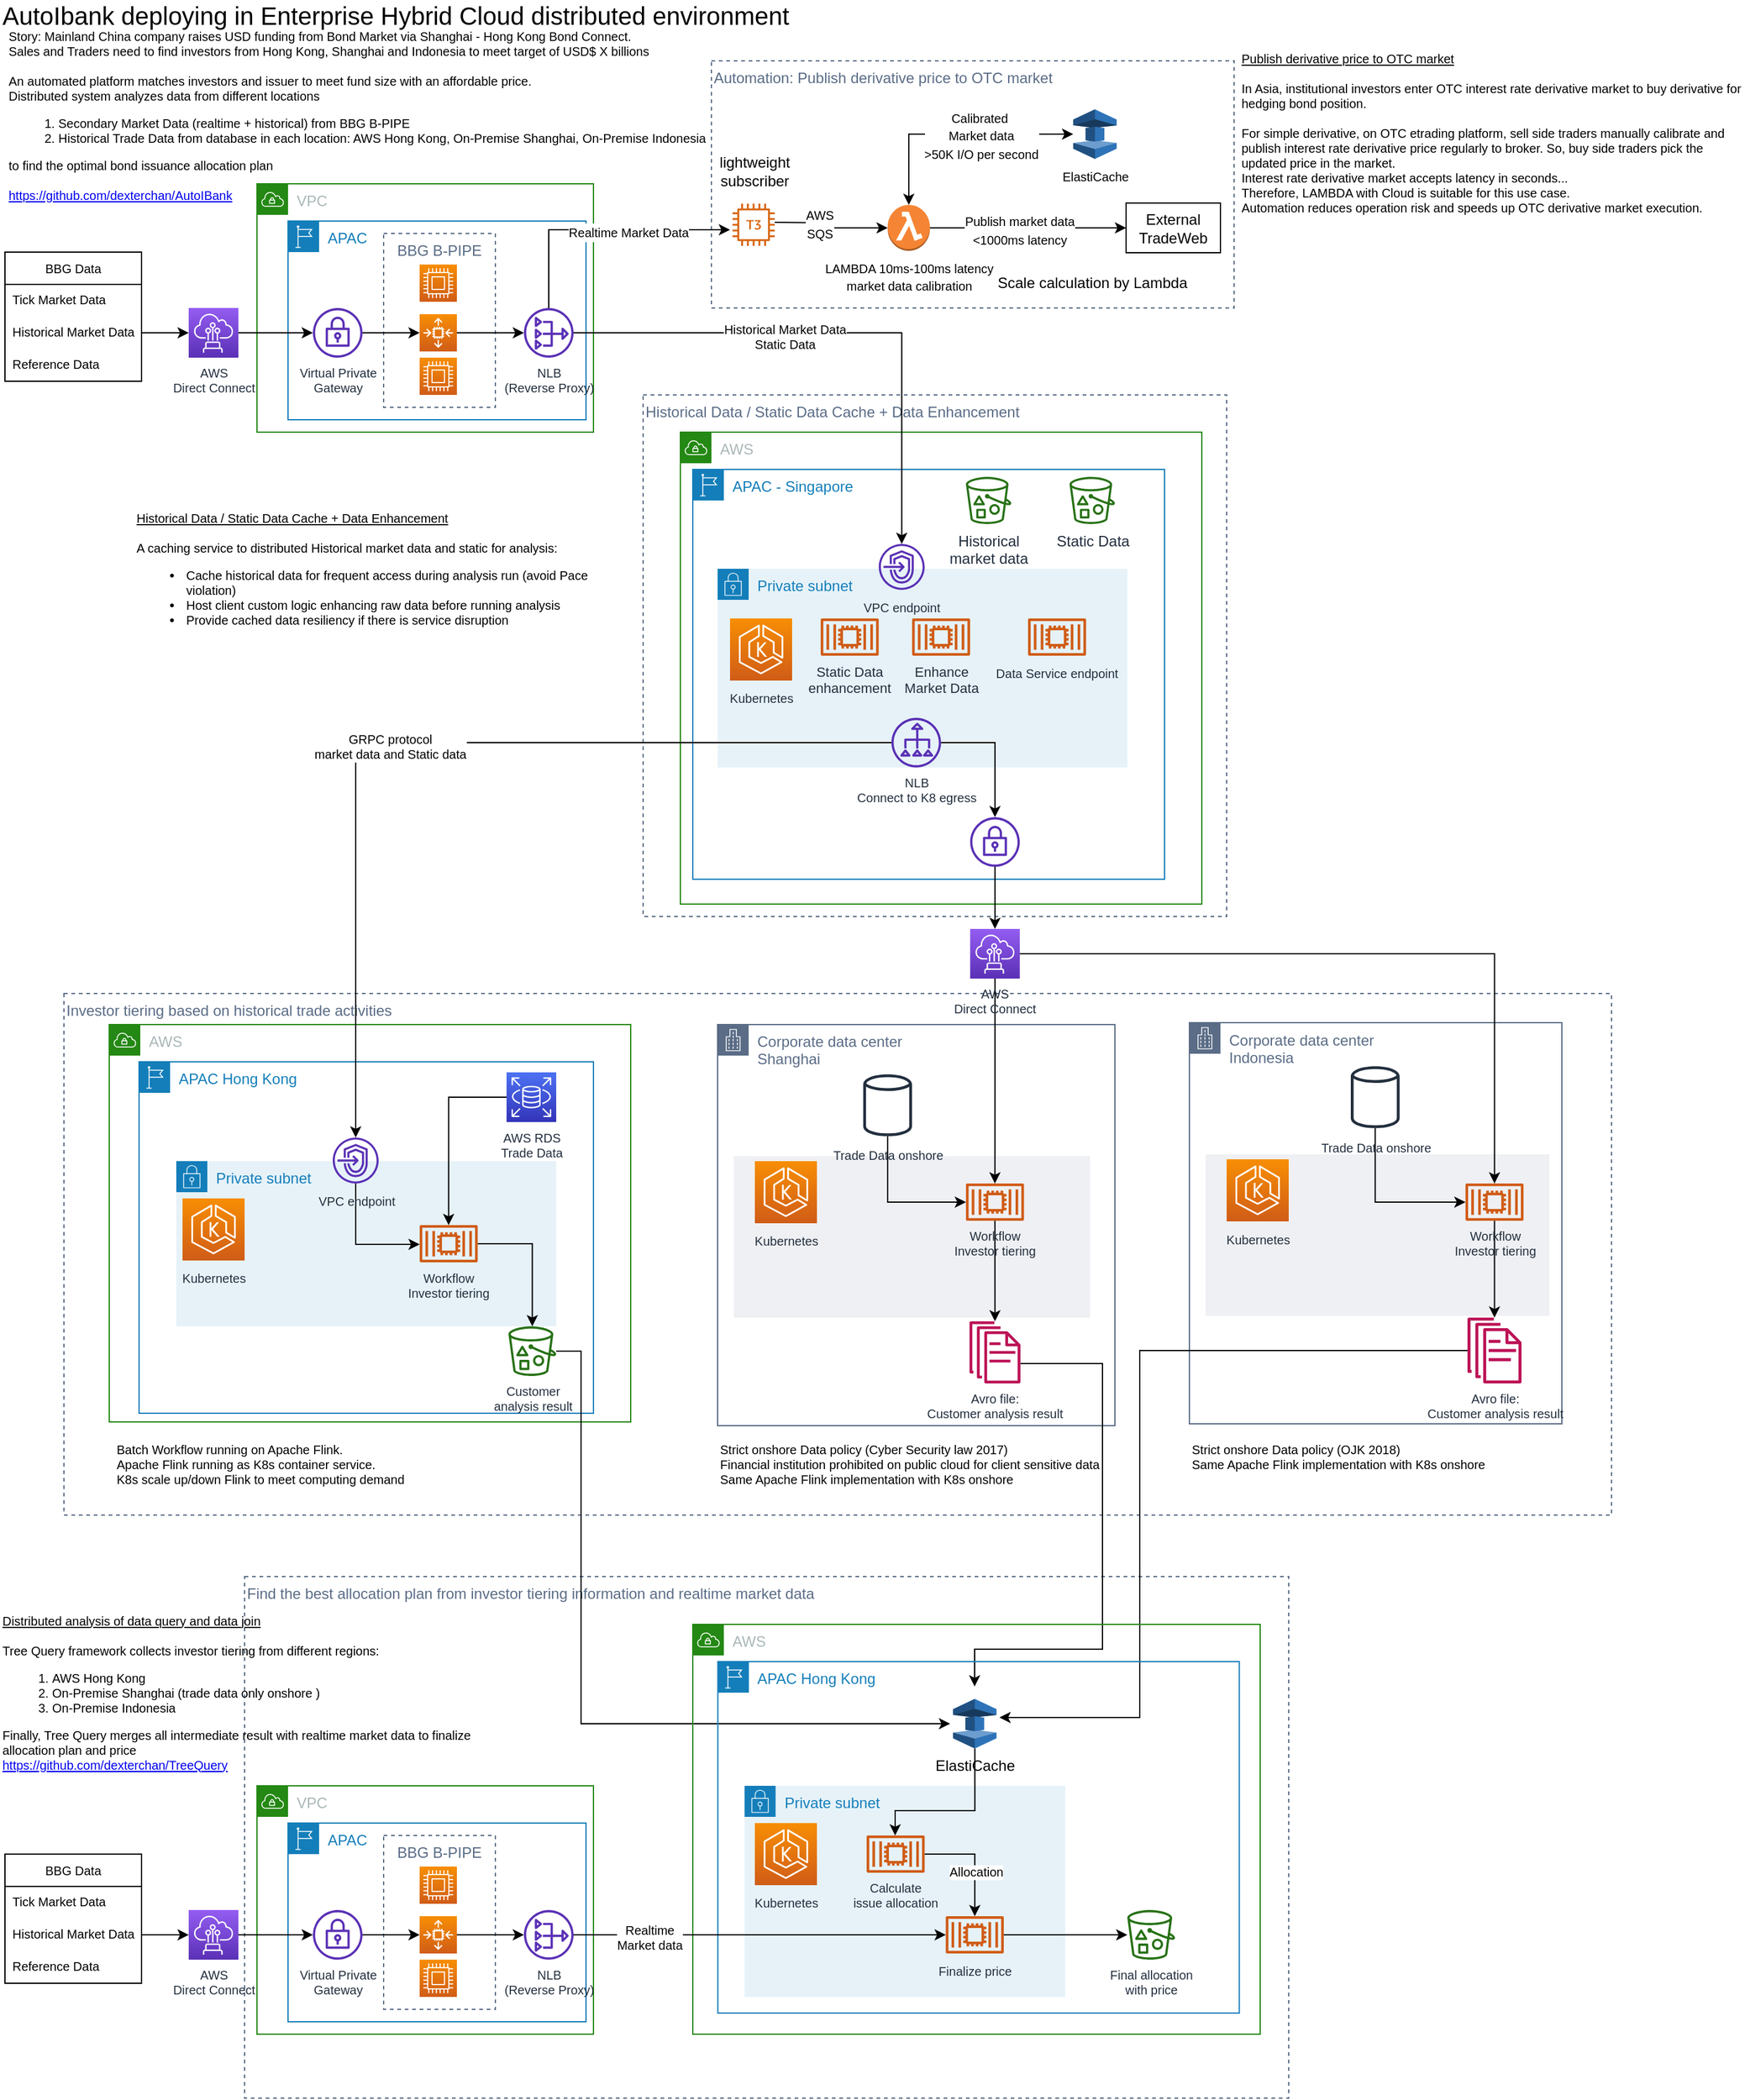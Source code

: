 <mxfile version="12.8.8" type="device"><diagram id="aOPVj5zpC2muIau44BB_" name="Page-1"><mxGraphModel dx="775" dy="456" grid="1" gridSize="10" guides="1" tooltips="1" connect="1" arrows="1" fold="1" page="1" pageScale="1" pageWidth="850" pageHeight="1100" math="0" shadow="0"><root><mxCell id="0"/><mxCell id="1" parent="0"/><mxCell id="6a5jFla-m6nbdzHxtwKC-19" value="Automation: Publish derivative price to OTC market&#10;" style="fillColor=none;strokeColor=#5A6C86;dashed=1;verticalAlign=top;fontStyle=0;fontColor=#5A6C86;align=left;" parent="1" vertex="1"><mxGeometry x="599" y="81" width="421" height="199" as="geometry"/></mxCell><mxCell id="RfVsqe0ibCzdvbUxRUO3-26" value="VPC" style="points=[[0,0],[0.25,0],[0.5,0],[0.75,0],[1,0],[1,0.25],[1,0.5],[1,0.75],[1,1],[0.75,1],[0.5,1],[0.25,1],[0,1],[0,0.75],[0,0.5],[0,0.25]];outlineConnect=0;gradientColor=none;html=1;whiteSpace=wrap;fontSize=12;fontStyle=0;shape=mxgraph.aws4.group;grIcon=mxgraph.aws4.group_vpc;strokeColor=#248814;fillColor=none;verticalAlign=top;align=left;spacingLeft=30;fontColor=#AAB7B8;dashed=0;" parent="1" vertex="1"><mxGeometry x="233" y="180" width="271" height="200" as="geometry"/></mxCell><mxCell id="RfVsqe0ibCzdvbUxRUO3-131" value="Find the best allocation plan from investor tiering information and realtime market data" style="fillColor=none;strokeColor=#5A6C86;dashed=1;verticalAlign=top;fontStyle=0;fontColor=#5A6C86;align=left;" parent="1" vertex="1"><mxGeometry x="223" y="1301.5" width="841" height="420" as="geometry"/></mxCell><mxCell id="RfVsqe0ibCzdvbUxRUO3-94" value="Private subnet" style="points=[[0,0],[0.25,0],[0.5,0],[0.75,0],[1,0],[1,0.25],[1,0.5],[1,0.75],[1,1],[0.75,1],[0.5,1],[0.25,1],[0,1],[0,0.75],[0,0.5],[0,0.25]];outlineConnect=0;gradientColor=none;html=1;whiteSpace=wrap;fontSize=12;fontStyle=0;shape=mxgraph.aws4.group;grIcon=mxgraph.aws4.group_security_group;grStroke=0;strokeColor=#147EBA;fillColor=#E6F2F8;verticalAlign=top;align=left;spacingLeft=30;fontColor=#147EBA;dashed=0;" parent="1" vertex="1"><mxGeometry x="625.7" y="1470" width="258.3" height="170" as="geometry"/></mxCell><mxCell id="RfVsqe0ibCzdvbUxRUO3-86" value="Investor tiering based on historical trade activities" style="fillColor=none;strokeColor=#5A6C86;dashed=1;verticalAlign=top;fontStyle=0;fontColor=#5A6C86;align=left;" parent="1" vertex="1"><mxGeometry x="77.5" y="832" width="1246.5" height="420" as="geometry"/></mxCell><mxCell id="RfVsqe0ibCzdvbUxRUO3-118" value="VPC" style="points=[[0,0],[0.25,0],[0.5,0],[0.75,0],[1,0],[1,0.25],[1,0.5],[1,0.75],[1,1],[0.75,1],[0.5,1],[0.25,1],[0,1],[0,0.75],[0,0.5],[0,0.25]];outlineConnect=0;gradientColor=none;html=1;whiteSpace=wrap;fontSize=12;fontStyle=0;shape=mxgraph.aws4.group;grIcon=mxgraph.aws4.group_vpc;strokeColor=#248814;fillColor=none;verticalAlign=top;align=left;spacingLeft=30;fontColor=#AAB7B8;dashed=0;" parent="1" vertex="1"><mxGeometry x="233" y="1470" width="271" height="200" as="geometry"/></mxCell><mxCell id="RfVsqe0ibCzdvbUxRUO3-78" value="&lt;div&gt;Corporate data center&lt;/div&gt;&lt;div&gt;Indonesia&lt;br&gt;&lt;/div&gt;" style="points=[[0,0],[0.25,0],[0.5,0],[0.75,0],[1,0],[1,0.25],[1,0.5],[1,0.75],[1,1],[0.75,1],[0.5,1],[0.25,1],[0,1],[0,0.75],[0,0.5],[0,0.25]];outlineConnect=0;gradientColor=none;html=1;whiteSpace=wrap;fontSize=12;fontStyle=0;shape=mxgraph.aws4.group;grIcon=mxgraph.aws4.group_corporate_data_center;strokeColor=#5A6C86;fillColor=none;verticalAlign=top;align=left;spacingLeft=30;fontColor=#5A6C86;dashed=0;" parent="1" vertex="1"><mxGeometry x="984" y="855.5" width="300" height="323" as="geometry"/></mxCell><mxCell id="RfVsqe0ibCzdvbUxRUO3-64" value="&lt;div&gt;Corporate data center&lt;/div&gt;&lt;div&gt;Shanghai&lt;br&gt;&lt;/div&gt;" style="points=[[0,0],[0.25,0],[0.5,0],[0.75,0],[1,0],[1,0.25],[1,0.5],[1,0.75],[1,1],[0.75,1],[0.5,1],[0.25,1],[0,1],[0,0.75],[0,0.5],[0,0.25]];outlineConnect=0;gradientColor=none;html=1;whiteSpace=wrap;fontSize=12;fontStyle=0;shape=mxgraph.aws4.group;grIcon=mxgraph.aws4.group_corporate_data_center;strokeColor=#5A6C86;fillColor=none;verticalAlign=top;align=left;spacingLeft=30;fontColor=#5A6C86;dashed=0;" parent="1" vertex="1"><mxGeometry x="604" y="857" width="320" height="323" as="geometry"/></mxCell><mxCell id="RfVsqe0ibCzdvbUxRUO3-44" value="AWS" style="points=[[0,0],[0.25,0],[0.5,0],[0.75,0],[1,0],[1,0.25],[1,0.5],[1,0.75],[1,1],[0.75,1],[0.5,1],[0.25,1],[0,1],[0,0.75],[0,0.5],[0,0.25]];outlineConnect=0;gradientColor=none;html=1;whiteSpace=wrap;fontSize=12;fontStyle=0;shape=mxgraph.aws4.group;grIcon=mxgraph.aws4.group_vpc;strokeColor=#248814;fillColor=none;verticalAlign=top;align=left;spacingLeft=30;fontColor=#AAB7B8;dashed=0;" parent="1" vertex="1"><mxGeometry x="114" y="857" width="420" height="320" as="geometry"/></mxCell><mxCell id="RfVsqe0ibCzdvbUxRUO3-76" value="" style="fillColor=#EFF0F3;strokeColor=none;dashed=0;verticalAlign=top;fontStyle=0;fontColor=#232F3D;" parent="1" vertex="1"><mxGeometry x="617" y="963" width="287" height="130" as="geometry"/></mxCell><mxCell id="RfVsqe0ibCzdvbUxRUO3-49" value="APAC Hong Kong" style="points=[[0,0],[0.25,0],[0.5,0],[0.75,0],[1,0],[1,0.25],[1,0.5],[1,0.75],[1,1],[0.75,1],[0.5,1],[0.25,1],[0,1],[0,0.75],[0,0.5],[0,0.25]];outlineConnect=0;gradientColor=none;html=1;whiteSpace=wrap;fontSize=12;fontStyle=0;shape=mxgraph.aws4.group;grIcon=mxgraph.aws4.group_region;strokeColor=#147EBA;fillColor=none;verticalAlign=top;align=left;spacingLeft=30;fontColor=#147EBA;dashed=0;" parent="1" vertex="1"><mxGeometry x="138" y="887" width="366" height="283" as="geometry"/></mxCell><mxCell id="RfVsqe0ibCzdvbUxRUO3-45" value="Historical Data / Static Data Cache + Data Enhancement" style="fillColor=none;strokeColor=#5A6C86;dashed=1;verticalAlign=top;fontStyle=0;fontColor=#5A6C86;align=left;" parent="1" vertex="1"><mxGeometry x="544" y="350" width="470" height="420" as="geometry"/></mxCell><mxCell id="RfVsqe0ibCzdvbUxRUO3-27" value="AWS" style="points=[[0,0],[0.25,0],[0.5,0],[0.75,0],[1,0],[1,0.25],[1,0.5],[1,0.75],[1,1],[0.75,1],[0.5,1],[0.25,1],[0,1],[0,0.75],[0,0.5],[0,0.25]];outlineConnect=0;gradientColor=none;html=1;whiteSpace=wrap;fontSize=12;fontStyle=0;shape=mxgraph.aws4.group;grIcon=mxgraph.aws4.group_vpc;strokeColor=#248814;fillColor=none;verticalAlign=top;align=left;spacingLeft=30;fontColor=#AAB7B8;dashed=0;" parent="1" vertex="1"><mxGeometry x="574" y="380" width="420" height="380" as="geometry"/></mxCell><mxCell id="RfVsqe0ibCzdvbUxRUO3-7" value="APAC - Singapore" style="points=[[0,0],[0.25,0],[0.5,0],[0.75,0],[1,0],[1,0.25],[1,0.5],[1,0.75],[1,1],[0.75,1],[0.5,1],[0.25,1],[0,1],[0,0.75],[0,0.5],[0,0.25]];outlineConnect=0;gradientColor=none;html=1;whiteSpace=wrap;fontSize=12;fontStyle=0;shape=mxgraph.aws4.group;grIcon=mxgraph.aws4.group_region;strokeColor=#147EBA;fillColor=none;verticalAlign=top;align=left;spacingLeft=30;fontColor=#147EBA;dashed=0;" parent="1" vertex="1"><mxGeometry x="584" y="410" width="380" height="330" as="geometry"/></mxCell><mxCell id="RfVsqe0ibCzdvbUxRUO3-31" value="Private subnet" style="points=[[0,0],[0.25,0],[0.5,0],[0.75,0],[1,0],[1,0.25],[1,0.5],[1,0.75],[1,1],[0.75,1],[0.5,1],[0.25,1],[0,1],[0,0.75],[0,0.5],[0,0.25]];outlineConnect=0;gradientColor=none;html=1;whiteSpace=wrap;fontSize=12;fontStyle=0;shape=mxgraph.aws4.group;grIcon=mxgraph.aws4.group_security_group;grStroke=0;strokeColor=#147EBA;fillColor=#E6F2F8;verticalAlign=top;align=left;spacingLeft=30;fontColor=#147EBA;dashed=0;" parent="1" vertex="1"><mxGeometry x="604" y="490" width="330" height="160" as="geometry"/></mxCell><mxCell id="RfVsqe0ibCzdvbUxRUO3-16" value="BBG B-PIPE" style="fillColor=none;strokeColor=#5A6C86;dashed=1;verticalAlign=top;fontStyle=0;fontColor=#5A6C86;" parent="1" vertex="1"><mxGeometry x="335" y="220" width="90" height="140" as="geometry"/></mxCell><mxCell id="RfVsqe0ibCzdvbUxRUO3-4" value="APAC" style="points=[[0,0],[0.25,0],[0.5,0],[0.75,0],[1,0],[1,0.25],[1,0.5],[1,0.75],[1,1],[0.75,1],[0.5,1],[0.25,1],[0,1],[0,0.75],[0,0.5],[0,0.25]];outlineConnect=0;gradientColor=none;html=1;whiteSpace=wrap;fontSize=12;fontStyle=0;shape=mxgraph.aws4.group;grIcon=mxgraph.aws4.group_region;strokeColor=#147EBA;fillColor=none;verticalAlign=top;align=left;spacingLeft=30;fontColor=#147EBA;dashed=0;" parent="1" vertex="1"><mxGeometry x="258" y="210" width="240" height="160" as="geometry"/></mxCell><mxCell id="RfVsqe0ibCzdvbUxRUO3-3" style="edgeStyle=orthogonalEdgeStyle;rounded=0;orthogonalLoop=1;jettySize=auto;html=1;" parent="1" source="RfVsqe0ibCzdvbUxRUO3-1" target="RfVsqe0ibCzdvbUxRUO3-2" edge="1"><mxGeometry relative="1" as="geometry"/></mxCell><mxCell id="RfVsqe0ibCzdvbUxRUO3-1" value="&lt;div style=&quot;font-size: 10px&quot;&gt;&lt;font style=&quot;font-size: 10px&quot;&gt;AWS &lt;br&gt;&lt;/font&gt;&lt;/div&gt;&lt;div style=&quot;font-size: 10px&quot;&gt;&lt;font style=&quot;font-size: 10px&quot;&gt;Direct Connect&lt;br&gt;&lt;/font&gt;&lt;/div&gt;" style="outlineConnect=0;fontColor=#232F3E;gradientColor=#945DF2;gradientDirection=north;fillColor=#5A30B5;strokeColor=#ffffff;dashed=0;verticalLabelPosition=bottom;verticalAlign=top;align=center;html=1;fontSize=12;fontStyle=0;aspect=fixed;shape=mxgraph.aws4.resourceIcon;resIcon=mxgraph.aws4.direct_connect;" parent="1" vertex="1"><mxGeometry x="178" y="280" width="40" height="40" as="geometry"/></mxCell><mxCell id="RfVsqe0ibCzdvbUxRUO3-6" style="edgeStyle=orthogonalEdgeStyle;rounded=0;orthogonalLoop=1;jettySize=auto;html=1;" parent="1" source="RfVsqe0ibCzdvbUxRUO3-11" target="RfVsqe0ibCzdvbUxRUO3-5" edge="1"><mxGeometry relative="1" as="geometry"/></mxCell><mxCell id="RfVsqe0ibCzdvbUxRUO3-2" value="&lt;div style=&quot;font-size: 10px&quot;&gt;&lt;font style=&quot;font-size: 10px&quot;&gt;Virtual Private &lt;br&gt;&lt;/font&gt;&lt;/div&gt;&lt;div style=&quot;font-size: 10px&quot;&gt;&lt;font style=&quot;font-size: 10px&quot;&gt;Gateway&lt;/font&gt;&lt;/div&gt;" style="outlineConnect=0;fontColor=#232F3E;gradientColor=none;fillColor=#5A30B5;strokeColor=none;dashed=0;verticalLabelPosition=bottom;verticalAlign=top;align=center;html=1;fontSize=12;fontStyle=0;aspect=fixed;pointerEvents=1;shape=mxgraph.aws4.vpn_gateway;" parent="1" vertex="1"><mxGeometry x="278" y="280" width="40" height="40" as="geometry"/></mxCell><mxCell id="RfVsqe0ibCzdvbUxRUO3-10" style="edgeStyle=orthogonalEdgeStyle;rounded=0;orthogonalLoop=1;jettySize=auto;html=1;" parent="1" source="RfVsqe0ibCzdvbUxRUO3-5" target="RfVsqe0ibCzdvbUxRUO3-9" edge="1"><mxGeometry relative="1" as="geometry"/></mxCell><mxCell id="RfVsqe0ibCzdvbUxRUO3-43" value="&lt;div&gt;Historical Market Data&lt;/div&gt;&lt;div&gt;Static Data&lt;br&gt;&lt;/div&gt;" style="text;html=1;align=center;verticalAlign=middle;resizable=0;points=[];labelBackgroundColor=#ffffff;fontSize=10;" parent="RfVsqe0ibCzdvbUxRUO3-10" vertex="1" connectable="0"><mxGeometry x="-0.218" y="-3" relative="1" as="geometry"><mxPoint as="offset"/></mxGeometry></mxCell><mxCell id="6a5jFla-m6nbdzHxtwKC-2" style="edgeStyle=orthogonalEdgeStyle;rounded=0;orthogonalLoop=1;jettySize=auto;html=1;" parent="1" source="RfVsqe0ibCzdvbUxRUO3-5" edge="1"><mxGeometry relative="1" as="geometry"><Array as="points"><mxPoint x="468" y="217"/></Array><mxPoint x="614" y="217" as="targetPoint"/></mxGeometry></mxCell><mxCell id="6a5jFla-m6nbdzHxtwKC-3" value="&lt;font style=&quot;font-size: 10px&quot;&gt;Realtime Market Data&lt;br&gt;&lt;/font&gt;" style="text;html=1;align=center;verticalAlign=middle;resizable=0;points=[];labelBackgroundColor=#ffffff;" parent="6a5jFla-m6nbdzHxtwKC-2" vertex="1" connectable="0"><mxGeometry x="0.208" y="-1" relative="1" as="geometry"><mxPoint x="1" y="1" as="offset"/></mxGeometry></mxCell><mxCell id="RfVsqe0ibCzdvbUxRUO3-5" value="&lt;div style=&quot;font-size: 10px;&quot;&gt;NLB&lt;/div&gt;&lt;div style=&quot;font-size: 10px;&quot;&gt;&lt;font style=&quot;font-size: 10px&quot;&gt;(Reverse Proxy)&lt;/font&gt;&lt;/div&gt;" style="outlineConnect=0;fontColor=#232F3E;gradientColor=none;fillColor=#5A30B5;strokeColor=none;dashed=0;verticalLabelPosition=bottom;verticalAlign=top;align=center;html=1;fontSize=10;fontStyle=0;aspect=fixed;pointerEvents=1;shape=mxgraph.aws4.nat_gateway;rotation=0;direction=east;" parent="1" vertex="1"><mxGeometry x="448" y="280" width="40" height="40" as="geometry"/></mxCell><mxCell id="RfVsqe0ibCzdvbUxRUO3-9" value="&lt;font style=&quot;font-size: 10px&quot;&gt;VPC endpoint&lt;/font&gt;" style="outlineConnect=0;fontColor=#232F3E;gradientColor=none;fillColor=#5A30B5;strokeColor=none;dashed=0;verticalLabelPosition=bottom;verticalAlign=top;align=center;html=1;fontSize=12;fontStyle=0;aspect=fixed;pointerEvents=1;shape=mxgraph.aws4.endpoints;" parent="1" vertex="1"><mxGeometry x="733.8" y="470" width="37" height="37" as="geometry"/></mxCell><mxCell id="RfVsqe0ibCzdvbUxRUO3-11" value="" style="outlineConnect=0;fontColor=#232F3E;gradientColor=#F78E04;gradientDirection=north;fillColor=#D05C17;strokeColor=#ffffff;dashed=0;verticalLabelPosition=bottom;verticalAlign=top;align=center;html=1;fontSize=12;fontStyle=0;aspect=fixed;shape=mxgraph.aws4.resourceIcon;resIcon=mxgraph.aws4.auto_scaling2;" parent="1" vertex="1"><mxGeometry x="364" y="285" width="30" height="30" as="geometry"/></mxCell><mxCell id="RfVsqe0ibCzdvbUxRUO3-12" style="edgeStyle=orthogonalEdgeStyle;rounded=0;orthogonalLoop=1;jettySize=auto;html=1;" parent="1" source="RfVsqe0ibCzdvbUxRUO3-2" target="RfVsqe0ibCzdvbUxRUO3-11" edge="1"><mxGeometry relative="1" as="geometry"><mxPoint x="318" y="300" as="sourcePoint"/><mxPoint x="448" y="300" as="targetPoint"/></mxGeometry></mxCell><mxCell id="RfVsqe0ibCzdvbUxRUO3-13" value="" style="outlineConnect=0;fontColor=#232F3E;gradientColor=#F78E04;gradientDirection=north;fillColor=#D05C17;strokeColor=#ffffff;dashed=0;verticalLabelPosition=bottom;verticalAlign=top;align=center;html=1;fontSize=12;fontStyle=0;aspect=fixed;shape=mxgraph.aws4.resourceIcon;resIcon=mxgraph.aws4.compute;" parent="1" vertex="1"><mxGeometry x="364" y="320" width="30" height="30" as="geometry"/></mxCell><mxCell id="RfVsqe0ibCzdvbUxRUO3-14" value="" style="outlineConnect=0;fontColor=#232F3E;gradientColor=#F78E04;gradientDirection=north;fillColor=#D05C17;strokeColor=#ffffff;dashed=0;verticalLabelPosition=bottom;verticalAlign=top;align=center;html=1;fontSize=12;fontStyle=0;aspect=fixed;shape=mxgraph.aws4.resourceIcon;resIcon=mxgraph.aws4.compute;" parent="1" vertex="1"><mxGeometry x="364" y="245" width="30" height="30" as="geometry"/></mxCell><mxCell id="RfVsqe0ibCzdvbUxRUO3-19" value="BBG Data" style="swimlane;fontStyle=0;childLayout=stackLayout;horizontal=1;startSize=26;fillColor=none;horizontalStack=0;resizeParent=1;resizeParentMax=0;resizeLast=0;collapsible=1;marginBottom=0;fontSize=10;" parent="1" vertex="1"><mxGeometry x="30" y="235" width="110" height="104" as="geometry"/></mxCell><mxCell id="RfVsqe0ibCzdvbUxRUO3-20" value="Tick Market Data" style="text;strokeColor=none;fillColor=none;align=left;verticalAlign=top;spacingLeft=4;spacingRight=4;overflow=hidden;rotatable=0;points=[[0,0.5],[1,0.5]];portConstraint=eastwest;fontSize=10;" parent="RfVsqe0ibCzdvbUxRUO3-19" vertex="1"><mxGeometry y="26" width="110" height="26" as="geometry"/></mxCell><mxCell id="RfVsqe0ibCzdvbUxRUO3-21" value="Historical Market Data" style="text;strokeColor=none;fillColor=none;align=left;verticalAlign=top;spacingLeft=4;spacingRight=4;overflow=hidden;rotatable=0;points=[[0,0.5],[1,0.5]];portConstraint=eastwest;fontSize=10;" parent="RfVsqe0ibCzdvbUxRUO3-19" vertex="1"><mxGeometry y="52" width="110" height="26" as="geometry"/></mxCell><mxCell id="RfVsqe0ibCzdvbUxRUO3-22" value="Reference Data" style="text;strokeColor=none;fillColor=none;align=left;verticalAlign=top;spacingLeft=4;spacingRight=4;overflow=hidden;rotatable=0;points=[[0,0.5],[1,0.5]];portConstraint=eastwest;fontSize=10;" parent="RfVsqe0ibCzdvbUxRUO3-19" vertex="1"><mxGeometry y="78" width="110" height="26" as="geometry"/></mxCell><mxCell id="RfVsqe0ibCzdvbUxRUO3-23" style="edgeStyle=orthogonalEdgeStyle;rounded=0;orthogonalLoop=1;jettySize=auto;html=1;fontSize=10;" parent="1" source="RfVsqe0ibCzdvbUxRUO3-21" target="RfVsqe0ibCzdvbUxRUO3-1" edge="1"><mxGeometry relative="1" as="geometry"/></mxCell><mxCell id="RfVsqe0ibCzdvbUxRUO3-28" value="&lt;div align=&quot;left&quot;&gt;&lt;font style=&quot;font-size: 20px&quot;&gt;AutoIbank deploying in Enterprise Hybrid Cloud distributed environment&lt;/font&gt;&lt;/div&gt;&lt;div align=&quot;left&quot;&gt;&lt;br&gt;&lt;/div&gt;" style="text;html=1;strokeColor=none;fillColor=none;align=left;verticalAlign=middle;whiteSpace=wrap;rounded=0;fontSize=10;" parent="1" vertex="1"><mxGeometry x="26" y="40" width="685" height="20" as="geometry"/></mxCell><mxCell id="RfVsqe0ibCzdvbUxRUO3-29" value="&lt;div&gt;Story: Mainland China company raises USD funding from Bond Market via Shanghai - Hong Kong Bond Connect.&lt;/div&gt;&lt;div&gt;Sales and Traders need to find investors from Hong Kong, Shanghai and Indonesia to meet target of USD$ X billions&lt;br&gt;&lt;/div&gt;&lt;div&gt;&lt;br&gt;&lt;/div&gt;&lt;div align=&quot;left&quot;&gt;An automated platform matches investors and issuer to meet fund size with an affordable price. &lt;br&gt;&lt;/div&gt;Distributed system analyzes data from different locations&lt;br&gt;&lt;ol&gt;&lt;li&gt;Secondary Market Data (realtime + historical) from BBG B-PIPE&lt;/li&gt;&lt;li&gt;Historical Trade Data from database in each location: AWS Hong Kong, On-Premise Shanghai, On-Premise Indonesia&lt;br&gt;&lt;/li&gt;&lt;/ol&gt;&lt;div align=&quot;left&quot;&gt;to find the optimal bond issuance allocation plan &lt;br&gt;&lt;/div&gt;&lt;div&gt;&lt;br&gt;&lt;/div&gt;&lt;div&gt;&lt;a href=&quot;https://github.com/dexterchan/AutoIBank&quot;&gt;https://github.com/dexterchan/AutoIBank&lt;/a&gt;&lt;/div&gt;" style="text;html=1;strokeColor=none;fillColor=none;align=left;verticalAlign=middle;whiteSpace=wrap;rounded=0;fontSize=10;" parent="1" vertex="1"><mxGeometry x="31" y="90" width="603" height="70" as="geometry"/></mxCell><mxCell id="RfVsqe0ibCzdvbUxRUO3-30" value="&lt;font style=&quot;font-size: 10px&quot;&gt;Kubernetes&lt;/font&gt; " style="outlineConnect=0;fontColor=#232F3E;gradientColor=#F78E04;gradientDirection=north;fillColor=#D05C17;strokeColor=#ffffff;dashed=0;verticalLabelPosition=bottom;verticalAlign=top;align=center;html=1;fontSize=12;fontStyle=0;aspect=fixed;shape=mxgraph.aws4.resourceIcon;resIcon=mxgraph.aws4.eks;" parent="1" vertex="1"><mxGeometry x="614" y="530" width="50" height="50" as="geometry"/></mxCell><mxCell id="RfVsqe0ibCzdvbUxRUO3-32" value="&lt;div&gt;Historical&lt;/div&gt;&lt;div&gt;market data&lt;br&gt;&lt;/div&gt;" style="outlineConnect=0;fontColor=#232F3E;gradientColor=none;fillColor=#277116;strokeColor=none;dashed=0;verticalLabelPosition=bottom;verticalAlign=top;align=center;html=1;fontSize=12;fontStyle=0;aspect=fixed;pointerEvents=1;shape=mxgraph.aws4.bucket_with_objects;" parent="1" vertex="1"><mxGeometry x="804" y="416" width="36.54" height="38" as="geometry"/></mxCell><mxCell id="RfVsqe0ibCzdvbUxRUO3-33" value="&lt;div style=&quot;font-size: 11px&quot;&gt;&lt;font style=&quot;font-size: 11px&quot;&gt;Static Data&lt;/font&gt;&lt;/div&gt;&lt;div style=&quot;font-size: 11px&quot;&gt;&lt;font style=&quot;font-size: 11px&quot;&gt;enhancement&lt;/font&gt;&lt;br&gt;&lt;/div&gt;" style="outlineConnect=0;fontColor=#232F3E;gradientColor=none;fillColor=#D05C17;strokeColor=none;dashed=0;verticalLabelPosition=bottom;verticalAlign=top;align=center;html=1;fontSize=12;fontStyle=0;aspect=fixed;pointerEvents=1;shape=mxgraph.aws4.container_2;" parent="1" vertex="1"><mxGeometry x="687" y="530" width="46.8" height="30" as="geometry"/></mxCell><mxCell id="RfVsqe0ibCzdvbUxRUO3-37" value="&lt;div&gt;Static Data&lt;/div&gt;" style="outlineConnect=0;fontColor=#232F3E;gradientColor=none;fillColor=#277116;strokeColor=none;dashed=0;verticalLabelPosition=bottom;verticalAlign=top;align=center;html=1;fontSize=12;fontStyle=0;aspect=fixed;pointerEvents=1;shape=mxgraph.aws4.bucket_with_objects;" parent="1" vertex="1"><mxGeometry x="887.46" y="416" width="36.54" height="38" as="geometry"/></mxCell><mxCell id="RfVsqe0ibCzdvbUxRUO3-38" value="&lt;div style=&quot;font-size: 11px&quot;&gt;&lt;font style=&quot;font-size: 11px&quot;&gt;Enhance &lt;br&gt;&lt;/font&gt;&lt;/div&gt;&lt;div style=&quot;font-size: 11px&quot;&gt;&lt;font style=&quot;font-size: 11px&quot;&gt;Market Data&lt;br&gt;&lt;/font&gt;&lt;/div&gt;&amp;nbsp;" style="outlineConnect=0;fontColor=#232F3E;gradientColor=none;fillColor=#D05C17;strokeColor=none;dashed=0;verticalLabelPosition=bottom;verticalAlign=top;align=center;html=1;fontSize=12;fontStyle=0;aspect=fixed;pointerEvents=1;shape=mxgraph.aws4.container_2;" parent="1" vertex="1"><mxGeometry x="760.6" y="530" width="46.8" height="30" as="geometry"/></mxCell><mxCell id="RfVsqe0ibCzdvbUxRUO3-42" value="&lt;font style=&quot;font-size: 10px&quot;&gt;Data Service endpoint&lt;/font&gt;" style="outlineConnect=0;fontColor=#232F3E;gradientColor=none;fillColor=#D05C17;strokeColor=none;dashed=0;verticalLabelPosition=bottom;verticalAlign=top;align=center;html=1;fontSize=12;fontStyle=0;aspect=fixed;pointerEvents=1;shape=mxgraph.aws4.container_2;" parent="1" vertex="1"><mxGeometry x="854" y="530" width="46.8" height="30" as="geometry"/></mxCell><mxCell id="RfVsqe0ibCzdvbUxRUO3-72" style="edgeStyle=orthogonalEdgeStyle;rounded=0;orthogonalLoop=1;jettySize=auto;html=1;fontSize=10;" parent="1" source="RfVsqe0ibCzdvbUxRUO3-46" target="RfVsqe0ibCzdvbUxRUO3-71" edge="1"><mxGeometry relative="1" as="geometry"/></mxCell><mxCell id="RfVsqe0ibCzdvbUxRUO3-46" value="&lt;div style=&quot;font-size: 10px&quot;&gt;&lt;font style=&quot;font-size: 10px&quot;&gt;AWS &lt;br&gt;&lt;/font&gt;&lt;/div&gt;&lt;div style=&quot;font-size: 10px&quot;&gt;&lt;font style=&quot;font-size: 10px&quot;&gt;Direct Connect&lt;br&gt;&lt;/font&gt;&lt;/div&gt;" style="outlineConnect=0;fontColor=#232F3E;gradientColor=#945DF2;gradientDirection=north;fillColor=#5A30B5;strokeColor=#ffffff;dashed=0;verticalLabelPosition=bottom;verticalAlign=top;align=center;html=1;fontSize=12;fontStyle=0;aspect=fixed;shape=mxgraph.aws4.resourceIcon;resIcon=mxgraph.aws4.direct_connect;" parent="1" vertex="1"><mxGeometry x="807.4" y="780" width="40" height="40" as="geometry"/></mxCell><mxCell id="RfVsqe0ibCzdvbUxRUO3-48" value="&lt;div style=&quot;font-size: 10px&quot;&gt;&lt;font style=&quot;font-size: 10px&quot;&gt;AWS RDS&lt;/font&gt;&lt;/div&gt;&lt;div style=&quot;font-size: 10px&quot;&gt;&lt;font style=&quot;font-size: 10px&quot;&gt;Trade Data&lt;br&gt;&lt;/font&gt;&lt;/div&gt;" style="outlineConnect=0;fontColor=#232F3E;gradientColor=#4D72F3;gradientDirection=north;fillColor=#3334B9;strokeColor=#ffffff;dashed=0;verticalLabelPosition=bottom;verticalAlign=top;align=center;html=1;fontSize=12;fontStyle=0;aspect=fixed;shape=mxgraph.aws4.resourceIcon;resIcon=mxgraph.aws4.rds;" parent="1" vertex="1"><mxGeometry x="434" y="895.5" width="40" height="40" as="geometry"/></mxCell><mxCell id="RfVsqe0ibCzdvbUxRUO3-54" style="edgeStyle=orthogonalEdgeStyle;rounded=0;orthogonalLoop=1;jettySize=auto;html=1;fontSize=10;" parent="1" source="RfVsqe0ibCzdvbUxRUO3-50" target="RfVsqe0ibCzdvbUxRUO3-53" edge="1"><mxGeometry relative="1" as="geometry"/></mxCell><mxCell id="RfVsqe0ibCzdvbUxRUO3-61" value="&lt;div&gt;GRPC protocol&lt;/div&gt;&lt;div&gt;market data and Static data&lt;br&gt;&lt;/div&gt;" style="text;html=1;align=center;verticalAlign=middle;resizable=0;points=[];labelBackgroundColor=#ffffff;fontSize=10;" parent="RfVsqe0ibCzdvbUxRUO3-54" vertex="1" connectable="0"><mxGeometry x="0.078" y="3" relative="1" as="geometry"><mxPoint as="offset"/></mxGeometry></mxCell><mxCell id="RfVsqe0ibCzdvbUxRUO3-67" style="edgeStyle=orthogonalEdgeStyle;rounded=0;orthogonalLoop=1;jettySize=auto;html=1;fontSize=10;" parent="1" source="RfVsqe0ibCzdvbUxRUO3-50" target="RfVsqe0ibCzdvbUxRUO3-65" edge="1"><mxGeometry relative="1" as="geometry"/></mxCell><mxCell id="RfVsqe0ibCzdvbUxRUO3-50" value="&lt;div style=&quot;font-size: 10px&quot;&gt;&lt;font style=&quot;font-size: 10px&quot;&gt;NLB&lt;/font&gt;&lt;/div&gt;&lt;div style=&quot;font-size: 10px&quot;&gt;&lt;font style=&quot;font-size: 10px&quot;&gt;Connect to K8 egress&lt;/font&gt;&lt;font style=&quot;font-size: 10px&quot;&gt;&lt;br&gt;&lt;/font&gt;&lt;/div&gt;" style="outlineConnect=0;fontColor=#232F3E;gradientColor=none;fillColor=#5A30B5;strokeColor=none;dashed=0;verticalLabelPosition=bottom;verticalAlign=top;align=center;html=1;fontSize=12;fontStyle=0;aspect=fixed;pointerEvents=1;shape=mxgraph.aws4.nat_gateway;direction=north;" parent="1" vertex="1"><mxGeometry x="744" y="610" width="40" height="40" as="geometry"/></mxCell><mxCell id="RfVsqe0ibCzdvbUxRUO3-55" value="Private subnet" style="points=[[0,0],[0.25,0],[0.5,0],[0.75,0],[1,0],[1,0.25],[1,0.5],[1,0.75],[1,1],[0.75,1],[0.5,1],[0.25,1],[0,1],[0,0.75],[0,0.5],[0,0.25]];outlineConnect=0;gradientColor=none;html=1;whiteSpace=wrap;fontSize=12;fontStyle=0;shape=mxgraph.aws4.group;grIcon=mxgraph.aws4.group_security_group;grStroke=0;strokeColor=#147EBA;fillColor=#E6F2F8;verticalAlign=top;align=left;spacingLeft=30;fontColor=#147EBA;dashed=0;" parent="1" vertex="1"><mxGeometry x="168" y="967" width="306" height="133" as="geometry"/></mxCell><mxCell id="RfVsqe0ibCzdvbUxRUO3-126" style="edgeStyle=orthogonalEdgeStyle;rounded=0;orthogonalLoop=1;jettySize=auto;html=1;fontSize=10;" parent="1" source="RfVsqe0ibCzdvbUxRUO3-53" target="RfVsqe0ibCzdvbUxRUO3-58" edge="1"><mxGeometry relative="1" as="geometry"><Array as="points"><mxPoint x="313" y="1034"/></Array></mxGeometry></mxCell><mxCell id="RfVsqe0ibCzdvbUxRUO3-53" value="&lt;font style=&quot;font-size: 10px&quot;&gt;VPC endpoint&lt;/font&gt;" style="outlineConnect=0;fontColor=#232F3E;gradientColor=none;fillColor=#5A30B5;strokeColor=none;dashed=0;verticalLabelPosition=bottom;verticalAlign=top;align=center;html=1;fontSize=12;fontStyle=0;aspect=fixed;pointerEvents=1;shape=mxgraph.aws4.endpoints;" parent="1" vertex="1"><mxGeometry x="294" y="948" width="37" height="37" as="geometry"/></mxCell><mxCell id="RfVsqe0ibCzdvbUxRUO3-57" value="&lt;font style=&quot;font-size: 10px&quot;&gt;Kubernetes&lt;/font&gt; " style="outlineConnect=0;fontColor=#232F3E;gradientColor=#F78E04;gradientDirection=north;fillColor=#D05C17;strokeColor=#ffffff;dashed=0;verticalLabelPosition=bottom;verticalAlign=top;align=center;html=1;fontSize=12;fontStyle=0;aspect=fixed;shape=mxgraph.aws4.resourceIcon;resIcon=mxgraph.aws4.eks;" parent="1" vertex="1"><mxGeometry x="173" y="997" width="50" height="50" as="geometry"/></mxCell><mxCell id="RfVsqe0ibCzdvbUxRUO3-96" style="edgeStyle=orthogonalEdgeStyle;rounded=0;orthogonalLoop=1;jettySize=auto;html=1;fontSize=10;" parent="1" source="RfVsqe0ibCzdvbUxRUO3-58" target="RfVsqe0ibCzdvbUxRUO3-63" edge="1"><mxGeometry relative="1" as="geometry"/></mxCell><mxCell id="RfVsqe0ibCzdvbUxRUO3-58" value="&lt;div style=&quot;font-size: 10px&quot;&gt;&lt;font style=&quot;font-size: 10px&quot;&gt;Workflow&lt;/font&gt;&lt;/div&gt;&lt;div style=&quot;font-size: 10px&quot;&gt;&lt;font style=&quot;font-size: 10px&quot;&gt;Investor tiering&lt;br&gt;&lt;/font&gt;&lt;/div&gt;" style="outlineConnect=0;fontColor=#232F3E;gradientColor=none;fillColor=#D05C17;strokeColor=none;dashed=0;verticalLabelPosition=bottom;verticalAlign=top;align=center;html=1;fontSize=12;fontStyle=0;aspect=fixed;pointerEvents=1;shape=mxgraph.aws4.container_2;" parent="1" vertex="1"><mxGeometry x="364" y="1018.5" width="46.8" height="30" as="geometry"/></mxCell><mxCell id="RfVsqe0ibCzdvbUxRUO3-62" value="&lt;div align=&quot;left&quot;&gt;Batch Workflow running on Apache Flink.&lt;/div&gt;&lt;div align=&quot;left&quot;&gt;Apache Flink running as K8s container service.&lt;/div&gt;&lt;div align=&quot;left&quot;&gt;K8s scale up/down Flink to meet computing demand&lt;br&gt;&lt;/div&gt;" style="text;html=1;strokeColor=none;fillColor=none;align=left;verticalAlign=top;whiteSpace=wrap;rounded=0;fontSize=10;" parent="1" vertex="1"><mxGeometry x="118" y="1187" width="256" height="50" as="geometry"/></mxCell><mxCell id="RfVsqe0ibCzdvbUxRUO3-91" style="edgeStyle=orthogonalEdgeStyle;rounded=0;orthogonalLoop=1;jettySize=auto;html=1;fontSize=10;" parent="1" source="RfVsqe0ibCzdvbUxRUO3-63" edge="1"><mxGeometry relative="1" as="geometry"><mxPoint x="791.26" y="1420" as="targetPoint"/><Array as="points"><mxPoint x="494" y="1120"/><mxPoint x="494" y="1420"/></Array></mxGeometry></mxCell><mxCell id="RfVsqe0ibCzdvbUxRUO3-63" value="&lt;div style=&quot;font-size: 10px&quot;&gt;&lt;font style=&quot;font-size: 10px&quot;&gt;Customer &lt;br&gt;&lt;/font&gt;&lt;/div&gt;&lt;div style=&quot;font-size: 10px&quot;&gt;&lt;font style=&quot;font-size: 10px&quot;&gt;analysis result&lt;br&gt;&lt;/font&gt;&lt;/div&gt;" style="outlineConnect=0;fontColor=#232F3E;gradientColor=none;fillColor=#277116;strokeColor=none;dashed=0;verticalLabelPosition=bottom;verticalAlign=top;align=center;html=1;fontSize=12;fontStyle=0;aspect=fixed;pointerEvents=1;shape=mxgraph.aws4.bucket_with_objects;" parent="1" vertex="1"><mxGeometry x="435.54" y="1100" width="38.46" height="40" as="geometry"/></mxCell><mxCell id="RfVsqe0ibCzdvbUxRUO3-68" style="edgeStyle=orthogonalEdgeStyle;rounded=0;orthogonalLoop=1;jettySize=auto;html=1;fontSize=10;" parent="1" source="RfVsqe0ibCzdvbUxRUO3-65" target="RfVsqe0ibCzdvbUxRUO3-46" edge="1"><mxGeometry relative="1" as="geometry"/></mxCell><mxCell id="RfVsqe0ibCzdvbUxRUO3-65" value="" style="outlineConnect=0;fontColor=#232F3E;gradientColor=none;fillColor=#5A30B5;strokeColor=none;dashed=0;verticalLabelPosition=bottom;verticalAlign=top;align=center;html=1;fontSize=12;fontStyle=0;aspect=fixed;pointerEvents=1;shape=mxgraph.aws4.vpn_gateway;" parent="1" vertex="1"><mxGeometry x="807.4" y="690" width="40" height="40" as="geometry"/></mxCell><mxCell id="RfVsqe0ibCzdvbUxRUO3-69" value="&lt;font style=&quot;font-size: 10px&quot;&gt;Kubernetes&lt;/font&gt; " style="outlineConnect=0;fontColor=#232F3E;gradientColor=#F78E04;gradientDirection=north;fillColor=#D05C17;strokeColor=#ffffff;dashed=0;verticalLabelPosition=bottom;verticalAlign=top;align=center;html=1;fontSize=12;fontStyle=0;aspect=fixed;shape=mxgraph.aws4.resourceIcon;resIcon=mxgraph.aws4.eks;" parent="1" vertex="1"><mxGeometry x="634" y="967" width="50" height="50" as="geometry"/></mxCell><mxCell id="RfVsqe0ibCzdvbUxRUO3-97" style="edgeStyle=orthogonalEdgeStyle;rounded=0;orthogonalLoop=1;jettySize=auto;html=1;fontSize=10;" parent="1" source="RfVsqe0ibCzdvbUxRUO3-71" target="RfVsqe0ibCzdvbUxRUO3-75" edge="1"><mxGeometry relative="1" as="geometry"/></mxCell><mxCell id="RfVsqe0ibCzdvbUxRUO3-71" value="&lt;div style=&quot;font-size: 10px&quot;&gt;&lt;font style=&quot;font-size: 10px&quot;&gt;Workflow&lt;/font&gt;&lt;/div&gt;&lt;div style=&quot;font-size: 10px&quot;&gt;&lt;font style=&quot;font-size: 10px&quot;&gt;Investor tiering&lt;br&gt;&lt;/font&gt;&lt;/div&gt;" style="outlineConnect=0;fontColor=#232F3E;gradientColor=none;fillColor=#D05C17;strokeColor=none;dashed=0;verticalLabelPosition=bottom;verticalAlign=top;align=center;html=1;fontSize=12;fontStyle=0;aspect=fixed;pointerEvents=1;shape=mxgraph.aws4.container_2;" parent="1" vertex="1"><mxGeometry x="804.0" y="985" width="46.8" height="30" as="geometry"/></mxCell><mxCell id="RfVsqe0ibCzdvbUxRUO3-128" style="edgeStyle=orthogonalEdgeStyle;rounded=0;orthogonalLoop=1;jettySize=auto;html=1;fontSize=10;" parent="1" source="RfVsqe0ibCzdvbUxRUO3-73" target="RfVsqe0ibCzdvbUxRUO3-71" edge="1"><mxGeometry relative="1" as="geometry"><Array as="points"><mxPoint x="741" y="1000"/></Array></mxGeometry></mxCell><mxCell id="RfVsqe0ibCzdvbUxRUO3-73" value="&lt;font style=&quot;font-size: 10px&quot;&gt;Trade Data onshore&lt;/font&gt;" style="outlineConnect=0;fontColor=#232F3E;gradientColor=none;fillColor=#232F3E;strokeColor=none;dashed=0;verticalLabelPosition=bottom;verticalAlign=top;align=center;html=1;fontSize=12;fontStyle=0;aspect=fixed;pointerEvents=1;shape=mxgraph.aws4.generic_database;" parent="1" vertex="1"><mxGeometry x="721.27" y="896" width="39.33" height="52" as="geometry"/></mxCell><mxCell id="RfVsqe0ibCzdvbUxRUO3-92" style="edgeStyle=orthogonalEdgeStyle;rounded=0;orthogonalLoop=1;jettySize=auto;html=1;fontSize=10;" parent="1" source="RfVsqe0ibCzdvbUxRUO3-75" edge="1"><mxGeometry relative="1" as="geometry"><Array as="points"><mxPoint x="914" y="1130"/><mxPoint x="914" y="1360"/><mxPoint x="811" y="1360"/></Array><mxPoint x="811" y="1390.047" as="targetPoint"/></mxGeometry></mxCell><mxCell id="RfVsqe0ibCzdvbUxRUO3-75" value="&lt;div style=&quot;font-size: 10px&quot;&gt;&lt;font style=&quot;font-size: 10px&quot;&gt;Avro file: &lt;br&gt;&lt;/font&gt;&lt;/div&gt;&lt;div style=&quot;font-size: 10px&quot;&gt;&lt;font style=&quot;font-size: 10px&quot;&gt;Customer analysis result&lt;/font&gt;&lt;/div&gt;" style="outlineConnect=0;fontColor=#232F3E;gradientColor=none;fillColor=#BC1356;strokeColor=none;dashed=0;verticalLabelPosition=bottom;verticalAlign=top;align=center;html=1;fontSize=12;fontStyle=0;aspect=fixed;pointerEvents=1;shape=mxgraph.aws4.documents;" parent="1" vertex="1"><mxGeometry x="806.88" y="1096" width="41.03" height="50" as="geometry"/></mxCell><mxCell id="RfVsqe0ibCzdvbUxRUO3-77" value="" style="fillColor=#EFF0F3;strokeColor=none;dashed=0;verticalAlign=top;fontStyle=0;fontColor=#232F3D;" parent="1" vertex="1"><mxGeometry x="997" y="961.5" width="277" height="130" as="geometry"/></mxCell><mxCell id="RfVsqe0ibCzdvbUxRUO3-79" value="&lt;font style=&quot;font-size: 10px&quot;&gt;Kubernetes&lt;/font&gt; " style="outlineConnect=0;fontColor=#232F3E;gradientColor=#F78E04;gradientDirection=north;fillColor=#D05C17;strokeColor=#ffffff;dashed=0;verticalLabelPosition=bottom;verticalAlign=top;align=center;html=1;fontSize=12;fontStyle=0;aspect=fixed;shape=mxgraph.aws4.resourceIcon;resIcon=mxgraph.aws4.eks;" parent="1" vertex="1"><mxGeometry x="1014" y="965.5" width="50" height="50" as="geometry"/></mxCell><mxCell id="RfVsqe0ibCzdvbUxRUO3-98" style="edgeStyle=orthogonalEdgeStyle;rounded=0;orthogonalLoop=1;jettySize=auto;html=1;fontSize=10;" parent="1" source="RfVsqe0ibCzdvbUxRUO3-80" target="RfVsqe0ibCzdvbUxRUO3-82" edge="1"><mxGeometry relative="1" as="geometry"/></mxCell><mxCell id="RfVsqe0ibCzdvbUxRUO3-80" value="&lt;div style=&quot;font-size: 10px&quot;&gt;&lt;font style=&quot;font-size: 10px&quot;&gt;Workflow&lt;/font&gt;&lt;/div&gt;&lt;div style=&quot;font-size: 10px&quot;&gt;&lt;font style=&quot;font-size: 10px&quot;&gt;Investor tiering&lt;br&gt;&lt;/font&gt;&lt;/div&gt;" style="outlineConnect=0;fontColor=#232F3E;gradientColor=none;fillColor=#D05C17;strokeColor=none;dashed=0;verticalLabelPosition=bottom;verticalAlign=top;align=center;html=1;fontSize=12;fontStyle=0;aspect=fixed;pointerEvents=1;shape=mxgraph.aws4.container_2;" parent="1" vertex="1"><mxGeometry x="1206.34" y="985" width="46.8" height="30" as="geometry"/></mxCell><mxCell id="RfVsqe0ibCzdvbUxRUO3-129" style="edgeStyle=orthogonalEdgeStyle;rounded=0;orthogonalLoop=1;jettySize=auto;html=1;fontSize=10;" parent="1" source="RfVsqe0ibCzdvbUxRUO3-81" target="RfVsqe0ibCzdvbUxRUO3-80" edge="1"><mxGeometry relative="1" as="geometry"><Array as="points"><mxPoint x="1134" y="1000"/></Array></mxGeometry></mxCell><mxCell id="RfVsqe0ibCzdvbUxRUO3-81" value="&lt;font style=&quot;font-size: 10px&quot;&gt;Trade Data onshore&lt;/font&gt;" style="outlineConnect=0;fontColor=#232F3E;gradientColor=none;fillColor=#232F3E;strokeColor=none;dashed=0;verticalLabelPosition=bottom;verticalAlign=top;align=center;html=1;fontSize=12;fontStyle=0;aspect=fixed;pointerEvents=1;shape=mxgraph.aws4.generic_database;" parent="1" vertex="1"><mxGeometry x="1114" y="889.5" width="39.33" height="52" as="geometry"/></mxCell><mxCell id="RfVsqe0ibCzdvbUxRUO3-93" style="edgeStyle=orthogonalEdgeStyle;rounded=0;orthogonalLoop=1;jettySize=auto;html=1;fontSize=10;" parent="1" source="RfVsqe0ibCzdvbUxRUO3-82" edge="1"><mxGeometry relative="1" as="geometry"><Array as="points"><mxPoint x="944" y="1120"/><mxPoint x="944" y="1415"/></Array><mxPoint x="831.0" y="1415" as="targetPoint"/></mxGeometry></mxCell><mxCell id="RfVsqe0ibCzdvbUxRUO3-82" value="&lt;div style=&quot;font-size: 10px&quot;&gt;&lt;font style=&quot;font-size: 10px&quot;&gt;Avro file: &lt;br&gt;&lt;/font&gt;&lt;/div&gt;&lt;div style=&quot;font-size: 10px&quot;&gt;&lt;font style=&quot;font-size: 10px&quot;&gt;Customer analysis result&lt;/font&gt;&lt;/div&gt;" style="outlineConnect=0;fontColor=#232F3E;gradientColor=none;fillColor=#BC1356;strokeColor=none;dashed=0;verticalLabelPosition=bottom;verticalAlign=top;align=center;html=1;fontSize=12;fontStyle=0;aspect=fixed;pointerEvents=1;shape=mxgraph.aws4.documents;" parent="1" vertex="1"><mxGeometry x="1208" y="1093" width="43.49" height="53" as="geometry"/></mxCell><mxCell id="RfVsqe0ibCzdvbUxRUO3-83" value="&lt;div&gt;Strict onshore Data policy (Cyber Security law 2017)&lt;/div&gt;&lt;div&gt;Financial institution prohibited on public cloud for client sensitive data &lt;br&gt;&lt;/div&gt;&lt;div&gt;Same Apache Flink implementation with K8s onshore&lt;br&gt;&lt;/div&gt;" style="text;html=1;strokeColor=none;fillColor=none;align=left;verticalAlign=top;whiteSpace=wrap;rounded=0;fontSize=10;" parent="1" vertex="1"><mxGeometry x="604.2" y="1187" width="319.8" height="50" as="geometry"/></mxCell><mxCell id="RfVsqe0ibCzdvbUxRUO3-84" value="&lt;div&gt;Strict onshore Data policy (OJK 2018)&lt;/div&gt;&lt;div&gt;Same Apache Flink implementation with K8s onshore&lt;br&gt;&lt;/div&gt;" style="text;html=1;strokeColor=none;fillColor=none;align=left;verticalAlign=top;whiteSpace=wrap;rounded=0;fontSize=10;" parent="1" vertex="1"><mxGeometry x="984" y="1187" width="256" height="50" as="geometry"/></mxCell><mxCell id="RfVsqe0ibCzdvbUxRUO3-85" style="edgeStyle=orthogonalEdgeStyle;rounded=0;orthogonalLoop=1;jettySize=auto;html=1;fontSize=10;" parent="1" source="RfVsqe0ibCzdvbUxRUO3-46" target="RfVsqe0ibCzdvbUxRUO3-80" edge="1"><mxGeometry relative="1" as="geometry"/></mxCell><mxCell id="RfVsqe0ibCzdvbUxRUO3-88" value="AWS" style="points=[[0,0],[0.25,0],[0.5,0],[0.75,0],[1,0],[1,0.25],[1,0.5],[1,0.75],[1,1],[0.75,1],[0.5,1],[0.25,1],[0,1],[0,0.75],[0,0.5],[0,0.25]];outlineConnect=0;gradientColor=none;html=1;whiteSpace=wrap;fontSize=12;fontStyle=0;shape=mxgraph.aws4.group;grIcon=mxgraph.aws4.group_vpc;strokeColor=#248814;fillColor=none;verticalAlign=top;align=left;spacingLeft=30;fontColor=#AAB7B8;dashed=0;" parent="1" vertex="1"><mxGeometry x="584" y="1340" width="457" height="330" as="geometry"/></mxCell><mxCell id="RfVsqe0ibCzdvbUxRUO3-89" value="APAC Hong Kong" style="points=[[0,0],[0.25,0],[0.5,0],[0.75,0],[1,0],[1,0.25],[1,0.5],[1,0.75],[1,1],[0.75,1],[0.5,1],[0.25,1],[0,1],[0,0.75],[0,0.5],[0,0.25]];outlineConnect=0;gradientColor=none;html=1;whiteSpace=wrap;fontSize=12;fontStyle=0;shape=mxgraph.aws4.group;grIcon=mxgraph.aws4.group_region;strokeColor=#147EBA;fillColor=none;verticalAlign=top;align=left;spacingLeft=30;fontColor=#147EBA;dashed=0;" parent="1" vertex="1"><mxGeometry x="604.2" y="1370" width="420" height="283" as="geometry"/></mxCell><mxCell id="RfVsqe0ibCzdvbUxRUO3-95" value="&lt;font style=&quot;font-size: 10px&quot;&gt;Kubernetes&lt;/font&gt; " style="outlineConnect=0;fontColor=#232F3E;gradientColor=#F78E04;gradientDirection=north;fillColor=#D05C17;strokeColor=#ffffff;dashed=0;verticalLabelPosition=bottom;verticalAlign=top;align=center;html=1;fontSize=12;fontStyle=0;aspect=fixed;shape=mxgraph.aws4.resourceIcon;resIcon=mxgraph.aws4.eks;" parent="1" vertex="1"><mxGeometry x="634" y="1500" width="50" height="50" as="geometry"/></mxCell><mxCell id="RfVsqe0ibCzdvbUxRUO3-125" style="edgeStyle=orthogonalEdgeStyle;rounded=0;orthogonalLoop=1;jettySize=auto;html=1;fontSize=10;" parent="1" source="RfVsqe0ibCzdvbUxRUO3-99" target="RfVsqe0ibCzdvbUxRUO3-124" edge="1"><mxGeometry relative="1" as="geometry"/></mxCell><mxCell id="RfVsqe0ibCzdvbUxRUO3-99" value="&lt;font style=&quot;font-size: 10px&quot;&gt;Finalize price&lt;/font&gt;" style="outlineConnect=0;fontColor=#232F3E;gradientColor=none;fillColor=#D05C17;strokeColor=none;dashed=0;verticalLabelPosition=bottom;verticalAlign=top;align=center;html=1;fontSize=12;fontStyle=0;aspect=fixed;pointerEvents=1;shape=mxgraph.aws4.container_2;" parent="1" vertex="1"><mxGeometry x="787.73" y="1575" width="46.8" height="30" as="geometry"/></mxCell><mxCell id="RfVsqe0ibCzdvbUxRUO3-102" value="BBG B-PIPE" style="fillColor=none;strokeColor=#5A6C86;dashed=1;verticalAlign=top;fontStyle=0;fontColor=#5A6C86;" parent="1" vertex="1"><mxGeometry x="335" y="1510" width="90" height="140" as="geometry"/></mxCell><mxCell id="RfVsqe0ibCzdvbUxRUO3-103" value="APAC" style="points=[[0,0],[0.25,0],[0.5,0],[0.75,0],[1,0],[1,0.25],[1,0.5],[1,0.75],[1,1],[0.75,1],[0.5,1],[0.25,1],[0,1],[0,0.75],[0,0.5],[0,0.25]];outlineConnect=0;gradientColor=none;html=1;whiteSpace=wrap;fontSize=12;fontStyle=0;shape=mxgraph.aws4.group;grIcon=mxgraph.aws4.group_region;strokeColor=#147EBA;fillColor=none;verticalAlign=top;align=left;spacingLeft=30;fontColor=#147EBA;dashed=0;" parent="1" vertex="1"><mxGeometry x="258" y="1500" width="240" height="160" as="geometry"/></mxCell><mxCell id="RfVsqe0ibCzdvbUxRUO3-104" style="edgeStyle=orthogonalEdgeStyle;rounded=0;orthogonalLoop=1;jettySize=auto;html=1;" parent="1" source="RfVsqe0ibCzdvbUxRUO3-105" target="RfVsqe0ibCzdvbUxRUO3-107" edge="1"><mxGeometry relative="1" as="geometry"/></mxCell><mxCell id="RfVsqe0ibCzdvbUxRUO3-105" value="&lt;div style=&quot;font-size: 10px&quot;&gt;&lt;font style=&quot;font-size: 10px&quot;&gt;AWS &lt;br&gt;&lt;/font&gt;&lt;/div&gt;&lt;div style=&quot;font-size: 10px&quot;&gt;&lt;font style=&quot;font-size: 10px&quot;&gt;Direct Connect&lt;br&gt;&lt;/font&gt;&lt;/div&gt;" style="outlineConnect=0;fontColor=#232F3E;gradientColor=#945DF2;gradientDirection=north;fillColor=#5A30B5;strokeColor=#ffffff;dashed=0;verticalLabelPosition=bottom;verticalAlign=top;align=center;html=1;fontSize=12;fontStyle=0;aspect=fixed;shape=mxgraph.aws4.resourceIcon;resIcon=mxgraph.aws4.direct_connect;" parent="1" vertex="1"><mxGeometry x="178" y="1570" width="40" height="40" as="geometry"/></mxCell><mxCell id="RfVsqe0ibCzdvbUxRUO3-106" style="edgeStyle=orthogonalEdgeStyle;rounded=0;orthogonalLoop=1;jettySize=auto;html=1;" parent="1" source="RfVsqe0ibCzdvbUxRUO3-109" target="RfVsqe0ibCzdvbUxRUO3-108" edge="1"><mxGeometry relative="1" as="geometry"/></mxCell><mxCell id="RfVsqe0ibCzdvbUxRUO3-107" value="&lt;div style=&quot;font-size: 10px&quot;&gt;&lt;font style=&quot;font-size: 10px&quot;&gt;Virtual Private &lt;br&gt;&lt;/font&gt;&lt;/div&gt;&lt;div style=&quot;font-size: 10px&quot;&gt;&lt;font style=&quot;font-size: 10px&quot;&gt;Gateway&lt;/font&gt;&lt;/div&gt;" style="outlineConnect=0;fontColor=#232F3E;gradientColor=none;fillColor=#5A30B5;strokeColor=none;dashed=0;verticalLabelPosition=bottom;verticalAlign=top;align=center;html=1;fontSize=12;fontStyle=0;aspect=fixed;pointerEvents=1;shape=mxgraph.aws4.vpn_gateway;" parent="1" vertex="1"><mxGeometry x="278" y="1570" width="40" height="40" as="geometry"/></mxCell><mxCell id="RfVsqe0ibCzdvbUxRUO3-119" style="edgeStyle=orthogonalEdgeStyle;rounded=0;orthogonalLoop=1;jettySize=auto;html=1;fontSize=10;" parent="1" source="RfVsqe0ibCzdvbUxRUO3-108" target="RfVsqe0ibCzdvbUxRUO3-99" edge="1"><mxGeometry relative="1" as="geometry"/></mxCell><mxCell id="RfVsqe0ibCzdvbUxRUO3-120" value="&lt;div&gt;Realtime&lt;/div&gt;&lt;div&gt;Market data&lt;br&gt;&lt;/div&gt;" style="text;html=1;align=center;verticalAlign=middle;resizable=0;points=[];labelBackgroundColor=#ffffff;fontSize=10;" parent="RfVsqe0ibCzdvbUxRUO3-119" vertex="1" connectable="0"><mxGeometry x="-0.593" y="-2" relative="1" as="geometry"><mxPoint as="offset"/></mxGeometry></mxCell><mxCell id="RfVsqe0ibCzdvbUxRUO3-108" value="&lt;div style=&quot;font-size: 10px;&quot;&gt;NLB&lt;/div&gt;&lt;div style=&quot;font-size: 10px;&quot;&gt;&lt;font style=&quot;font-size: 10px&quot;&gt;(Reverse Proxy)&lt;/font&gt;&lt;/div&gt;" style="outlineConnect=0;fontColor=#232F3E;gradientColor=none;fillColor=#5A30B5;strokeColor=none;dashed=0;verticalLabelPosition=bottom;verticalAlign=top;align=center;html=1;fontSize=10;fontStyle=0;aspect=fixed;pointerEvents=1;shape=mxgraph.aws4.nat_gateway;rotation=0;direction=east;" parent="1" vertex="1"><mxGeometry x="448" y="1570" width="40" height="40" as="geometry"/></mxCell><mxCell id="RfVsqe0ibCzdvbUxRUO3-109" value="" style="outlineConnect=0;fontColor=#232F3E;gradientColor=#F78E04;gradientDirection=north;fillColor=#D05C17;strokeColor=#ffffff;dashed=0;verticalLabelPosition=bottom;verticalAlign=top;align=center;html=1;fontSize=12;fontStyle=0;aspect=fixed;shape=mxgraph.aws4.resourceIcon;resIcon=mxgraph.aws4.auto_scaling2;" parent="1" vertex="1"><mxGeometry x="364" y="1575" width="30" height="30" as="geometry"/></mxCell><mxCell id="RfVsqe0ibCzdvbUxRUO3-110" style="edgeStyle=orthogonalEdgeStyle;rounded=0;orthogonalLoop=1;jettySize=auto;html=1;" parent="1" source="RfVsqe0ibCzdvbUxRUO3-107" target="RfVsqe0ibCzdvbUxRUO3-109" edge="1"><mxGeometry relative="1" as="geometry"><mxPoint x="318" y="1590" as="sourcePoint"/><mxPoint x="448" y="1590" as="targetPoint"/></mxGeometry></mxCell><mxCell id="RfVsqe0ibCzdvbUxRUO3-111" value="" style="outlineConnect=0;fontColor=#232F3E;gradientColor=#F78E04;gradientDirection=north;fillColor=#D05C17;strokeColor=#ffffff;dashed=0;verticalLabelPosition=bottom;verticalAlign=top;align=center;html=1;fontSize=12;fontStyle=0;aspect=fixed;shape=mxgraph.aws4.resourceIcon;resIcon=mxgraph.aws4.compute;" parent="1" vertex="1"><mxGeometry x="364" y="1610" width="30" height="30" as="geometry"/></mxCell><mxCell id="RfVsqe0ibCzdvbUxRUO3-112" value="" style="outlineConnect=0;fontColor=#232F3E;gradientColor=#F78E04;gradientDirection=north;fillColor=#D05C17;strokeColor=#ffffff;dashed=0;verticalLabelPosition=bottom;verticalAlign=top;align=center;html=1;fontSize=12;fontStyle=0;aspect=fixed;shape=mxgraph.aws4.resourceIcon;resIcon=mxgraph.aws4.compute;" parent="1" vertex="1"><mxGeometry x="364" y="1535" width="30" height="30" as="geometry"/></mxCell><mxCell id="RfVsqe0ibCzdvbUxRUO3-113" value="BBG Data" style="swimlane;fontStyle=0;childLayout=stackLayout;horizontal=1;startSize=26;fillColor=none;horizontalStack=0;resizeParent=1;resizeParentMax=0;resizeLast=0;collapsible=1;marginBottom=0;fontSize=10;" parent="1" vertex="1"><mxGeometry x="30" y="1525" width="110" height="104" as="geometry"/></mxCell><mxCell id="RfVsqe0ibCzdvbUxRUO3-114" value="Tick Market Data" style="text;strokeColor=none;fillColor=none;align=left;verticalAlign=top;spacingLeft=4;spacingRight=4;overflow=hidden;rotatable=0;points=[[0,0.5],[1,0.5]];portConstraint=eastwest;fontSize=10;" parent="RfVsqe0ibCzdvbUxRUO3-113" vertex="1"><mxGeometry y="26" width="110" height="26" as="geometry"/></mxCell><mxCell id="RfVsqe0ibCzdvbUxRUO3-115" value="Historical Market Data" style="text;strokeColor=none;fillColor=none;align=left;verticalAlign=top;spacingLeft=4;spacingRight=4;overflow=hidden;rotatable=0;points=[[0,0.5],[1,0.5]];portConstraint=eastwest;fontSize=10;" parent="RfVsqe0ibCzdvbUxRUO3-113" vertex="1"><mxGeometry y="52" width="110" height="26" as="geometry"/></mxCell><mxCell id="RfVsqe0ibCzdvbUxRUO3-116" value="Reference Data" style="text;strokeColor=none;fillColor=none;align=left;verticalAlign=top;spacingLeft=4;spacingRight=4;overflow=hidden;rotatable=0;points=[[0,0.5],[1,0.5]];portConstraint=eastwest;fontSize=10;" parent="RfVsqe0ibCzdvbUxRUO3-113" vertex="1"><mxGeometry y="78" width="110" height="26" as="geometry"/></mxCell><mxCell id="RfVsqe0ibCzdvbUxRUO3-117" style="edgeStyle=orthogonalEdgeStyle;rounded=0;orthogonalLoop=1;jettySize=auto;html=1;fontSize=10;" parent="1" source="RfVsqe0ibCzdvbUxRUO3-115" target="RfVsqe0ibCzdvbUxRUO3-105" edge="1"><mxGeometry relative="1" as="geometry"/></mxCell><mxCell id="RfVsqe0ibCzdvbUxRUO3-122" style="edgeStyle=orthogonalEdgeStyle;rounded=0;orthogonalLoop=1;jettySize=auto;html=1;fontSize=10;" parent="1" source="RfVsqe0ibCzdvbUxRUO3-121" target="RfVsqe0ibCzdvbUxRUO3-99" edge="1"><mxGeometry relative="1" as="geometry"/></mxCell><mxCell id="RfVsqe0ibCzdvbUxRUO3-123" value="Allocation" style="text;html=1;align=center;verticalAlign=middle;resizable=0;points=[];labelBackgroundColor=#ffffff;fontSize=10;" parent="RfVsqe0ibCzdvbUxRUO3-122" vertex="1" connectable="0"><mxGeometry x="-0.108" y="-14" relative="1" as="geometry"><mxPoint x="15" y="14" as="offset"/></mxGeometry></mxCell><mxCell id="RfVsqe0ibCzdvbUxRUO3-121" value="&lt;div style=&quot;font-size: 10px&quot;&gt;&lt;font style=&quot;font-size: 10px&quot;&gt;Calculate&lt;/font&gt;&lt;/div&gt;&lt;div style=&quot;font-size: 10px&quot;&gt;&lt;font style=&quot;font-size: 10px&quot;&gt;issue allocation&lt;br&gt;&lt;/font&gt;&lt;/div&gt;" style="outlineConnect=0;fontColor=#232F3E;gradientColor=none;fillColor=#D05C17;strokeColor=none;dashed=0;verticalLabelPosition=bottom;verticalAlign=top;align=center;html=1;fontSize=12;fontStyle=0;aspect=fixed;pointerEvents=1;shape=mxgraph.aws4.container_2;" parent="1" vertex="1"><mxGeometry x="724.0" y="1510" width="46.8" height="30" as="geometry"/></mxCell><mxCell id="RfVsqe0ibCzdvbUxRUO3-124" value="&lt;div style=&quot;font-size: 10px&quot;&gt;&lt;font style=&quot;font-size: 10px&quot;&gt;Final allocation &lt;br&gt;&lt;/font&gt;&lt;/div&gt;&lt;div style=&quot;font-size: 10px&quot;&gt;&lt;font style=&quot;font-size: 10px&quot;&gt;with price&lt;br&gt;&lt;/font&gt;&lt;/div&gt;" style="outlineConnect=0;fontColor=#232F3E;gradientColor=none;fillColor=#277116;strokeColor=none;dashed=0;verticalLabelPosition=bottom;verticalAlign=top;align=center;html=1;fontSize=12;fontStyle=0;aspect=fixed;pointerEvents=1;shape=mxgraph.aws4.bucket_with_objects;" parent="1" vertex="1"><mxGeometry x="934" y="1570" width="38.46" height="40" as="geometry"/></mxCell><mxCell id="RfVsqe0ibCzdvbUxRUO3-127" style="edgeStyle=orthogonalEdgeStyle;rounded=0;orthogonalLoop=1;jettySize=auto;html=1;fontSize=10;" parent="1" source="RfVsqe0ibCzdvbUxRUO3-48" target="RfVsqe0ibCzdvbUxRUO3-58" edge="1"><mxGeometry relative="1" as="geometry"/></mxCell><mxCell id="RfVsqe0ibCzdvbUxRUO3-130" style="edgeStyle=orthogonalEdgeStyle;rounded=0;orthogonalLoop=1;jettySize=auto;html=1;fontSize=10;" parent="1" target="RfVsqe0ibCzdvbUxRUO3-121" edge="1"><mxGeometry relative="1" as="geometry"><Array as="points"><mxPoint x="811" y="1490"/><mxPoint x="747" y="1490"/></Array><mxPoint x="811.2" y="1439.953" as="sourcePoint"/></mxGeometry></mxCell><mxCell id="RfVsqe0ibCzdvbUxRUO3-132" value="&lt;div&gt;&lt;u&gt;Distributed analysis of data query and data join&lt;/u&gt;&lt;br&gt;&lt;/div&gt;&lt;div&gt;&lt;br&gt;&lt;/div&gt;&lt;div&gt;Tree Query framework collects investor tiering from different regions:&lt;/div&gt;&lt;ol&gt;&lt;li&gt;AWS Hong Kong&lt;/li&gt;&lt;li&gt;On-Premise Shanghai (trade data only onshore )&lt;/li&gt;&lt;li&gt;On-Premise Indonesia&lt;/li&gt;&lt;/ol&gt;&lt;div&gt;Finally, Tree Query merges all intermediate result with realtime market data to finalize allocation plan and price&lt;br&gt;&lt;/div&gt;&lt;div&gt;&lt;a href=&quot;https://github.com/dexterchan/TreeQuery&quot;&gt;https://github.com/dexterchan/TreeQuery&lt;/a&gt;&lt;/div&gt;" style="text;html=1;strokeColor=none;fillColor=none;align=left;verticalAlign=middle;whiteSpace=wrap;rounded=0;fontSize=10;" parent="1" vertex="1"><mxGeometry x="26" y="1360" width="394" height="70" as="geometry"/></mxCell><mxCell id="RfVsqe0ibCzdvbUxRUO3-133" value="&lt;div&gt;&lt;u&gt;Historical Data / Static Data Cache + Data Enhancement&lt;/u&gt;&lt;/div&gt;&lt;div&gt;&lt;br&gt;&lt;/div&gt;&lt;div&gt;A caching service to distributed Historical market data and static for analysis: &lt;/div&gt;&lt;ul&gt;&lt;li&gt;Cache historical data for frequent access during analysis run (avoid Pace violation)&lt;/li&gt;&lt;li&gt;Host client custom logic enhancing raw data before running analysis&lt;br&gt;&lt;/li&gt;&lt;li&gt;Provide cached data resiliency if there is service disruption&lt;/li&gt;&lt;/ul&gt;" style="text;html=1;strokeColor=none;fillColor=none;align=left;verticalAlign=middle;whiteSpace=wrap;rounded=0;fontSize=10;" parent="1" vertex="1"><mxGeometry x="134" y="460" width="394" height="70" as="geometry"/></mxCell><mxCell id="6a5jFla-m6nbdzHxtwKC-14" style="edgeStyle=orthogonalEdgeStyle;rounded=0;orthogonalLoop=1;jettySize=auto;html=1;entryX=0;entryY=0.5;entryDx=0;entryDy=0;startArrow=none;startFill=0;" parent="1" source="6a5jFla-m6nbdzHxtwKC-1" target="6a5jFla-m6nbdzHxtwKC-12" edge="1"><mxGeometry relative="1" as="geometry"/></mxCell><mxCell id="6a5jFla-m6nbdzHxtwKC-15" value="&lt;font style=&quot;font-size: 10px&quot;&gt;Publish market data&lt;br&gt;&amp;lt;1000ms latency&lt;br&gt;&lt;/font&gt;" style="text;html=1;align=center;verticalAlign=middle;resizable=0;points=[];labelBackgroundColor=#ffffff;" parent="6a5jFla-m6nbdzHxtwKC-14" vertex="1" connectable="0"><mxGeometry x="-0.089" relative="1" as="geometry"><mxPoint y="1" as="offset"/></mxGeometry></mxCell><mxCell id="6a5jFla-m6nbdzHxtwKC-1" value="&lt;font style=&quot;font-size: 10px&quot;&gt;LAMBDA 10ms-100ms latency&lt;br&gt;market data calibration&lt;/font&gt;" style="outlineConnect=0;dashed=0;verticalLabelPosition=bottom;verticalAlign=top;align=center;html=1;shape=mxgraph.aws3.lambda_function;fillColor=#F58534;gradientColor=none;" parent="1" vertex="1"><mxGeometry x="741" y="197" width="34" height="37" as="geometry"/></mxCell><mxCell id="6a5jFla-m6nbdzHxtwKC-7" style="edgeStyle=orthogonalEdgeStyle;rounded=0;orthogonalLoop=1;jettySize=auto;html=1;entryX=0.5;entryY=0;entryDx=0;entryDy=0;entryPerimeter=0;startArrow=classic;startFill=1;" parent="1" source="6a5jFla-m6nbdzHxtwKC-5" target="6a5jFla-m6nbdzHxtwKC-1" edge="1"><mxGeometry relative="1" as="geometry"/></mxCell><mxCell id="6a5jFla-m6nbdzHxtwKC-11" value="&lt;font style=&quot;font-size: 10px&quot;&gt;Calibrated&amp;nbsp;&lt;br&gt;Market data&lt;br&gt;&amp;gt;50K I/O per second&lt;br&gt;&lt;/font&gt;" style="text;html=1;align=center;verticalAlign=middle;resizable=0;points=[];labelBackgroundColor=#ffffff;" parent="6a5jFla-m6nbdzHxtwKC-7" vertex="1" connectable="0"><mxGeometry x="-0.21" y="1" relative="1" as="geometry"><mxPoint as="offset"/></mxGeometry></mxCell><mxCell id="6a5jFla-m6nbdzHxtwKC-5" value="&lt;font style=&quot;font-size: 10px&quot;&gt;ElastiCache&lt;/font&gt;" style="outlineConnect=0;dashed=0;verticalLabelPosition=bottom;verticalAlign=top;align=center;html=1;shape=mxgraph.aws3.elasticache;fillColor=#2E73B8;gradientColor=none;" parent="1" vertex="1"><mxGeometry x="890.4" y="120" width="35.04" height="40" as="geometry"/></mxCell><mxCell id="6a5jFla-m6nbdzHxtwKC-6" value="ElastiCache" style="outlineConnect=0;dashed=0;verticalLabelPosition=bottom;verticalAlign=top;align=center;html=1;shape=mxgraph.aws3.elasticache;fillColor=#2E73B8;gradientColor=none;" parent="1" vertex="1"><mxGeometry x="793.61" y="1400" width="35.04" height="40" as="geometry"/></mxCell><mxCell id="6a5jFla-m6nbdzHxtwKC-12" value="External&lt;br&gt;TradeWeb" style="rounded=0;whiteSpace=wrap;html=1;" parent="1" vertex="1"><mxGeometry x="933" y="195.5" width="76" height="40" as="geometry"/></mxCell><mxCell id="6a5jFla-m6nbdzHxtwKC-20" value="&lt;div&gt;&lt;u&gt;Publish derivative price to OTC market&lt;/u&gt;&lt;br&gt;&lt;/div&gt;&lt;div&gt;&lt;br&gt;&lt;/div&gt;&lt;div&gt;In Asia, institutional investors enter OTC interest rate derivative market to buy derivative for hedging bond position.&lt;/div&gt;&lt;div&gt;&lt;br&gt;&lt;/div&gt;&lt;div&gt;For simple derivative, on OTC etrading platform, sell side traders manually calibrate and publish interest rate derivative price regularly to broker. So, buy side traders pick the updated price in the market.&lt;/div&gt;&lt;div&gt;Interest rate derivative market accepts latency in seconds...&lt;/div&gt;&lt;div&gt;Therefore, LAMBDA with Cloud is suitable for this use case.&lt;/div&gt;&lt;div&gt;Automation reduces operation risk and speeds up OTC derivative market execution.&lt;/div&gt;&lt;div&gt;&lt;br&gt;&lt;/div&gt;" style="text;html=1;strokeColor=none;fillColor=none;align=left;verticalAlign=middle;whiteSpace=wrap;rounded=0;fontSize=10;" parent="1" vertex="1"><mxGeometry x="1024.2" y="110" width="406" height="70" as="geometry"/></mxCell><mxCell id="aL8iQGtJGnW4o_eq_WSh-5" style="edgeStyle=orthogonalEdgeStyle;rounded=0;orthogonalLoop=1;jettySize=auto;html=1;entryX=0;entryY=0.5;entryDx=0;entryDy=0;entryPerimeter=0;" edge="1" parent="1" target="6a5jFla-m6nbdzHxtwKC-1"><mxGeometry relative="1" as="geometry"><mxPoint x="650" y="211" as="sourcePoint"/></mxGeometry></mxCell><mxCell id="aL8iQGtJGnW4o_eq_WSh-6" value="&lt;font style=&quot;font-size: 10px&quot;&gt;AWS&lt;br&gt;SQS&lt;br&gt;&lt;/font&gt;" style="text;html=1;align=center;verticalAlign=middle;resizable=0;points=[];labelBackgroundColor=#ffffff;" vertex="1" connectable="0" parent="aL8iQGtJGnW4o_eq_WSh-5"><mxGeometry x="-0.257" relative="1" as="geometry"><mxPoint as="offset"/></mxGeometry></mxCell><mxCell id="aL8iQGtJGnW4o_eq_WSh-7" value="lightweight subscriber" style="text;html=1;strokeColor=none;fillColor=none;align=center;verticalAlign=middle;whiteSpace=wrap;rounded=0;" vertex="1" parent="1"><mxGeometry x="614" y="160" width="40" height="20" as="geometry"/></mxCell><mxCell id="aL8iQGtJGnW4o_eq_WSh-8" value="" style="outlineConnect=0;fontColor=#232F3E;gradientColor=none;fillColor=#D86613;strokeColor=none;dashed=0;verticalLabelPosition=bottom;verticalAlign=top;align=center;html=1;fontSize=12;fontStyle=0;aspect=fixed;pointerEvents=1;shape=mxgraph.aws4.t3_instance;" vertex="1" parent="1"><mxGeometry x="616" y="196" width="34" height="34" as="geometry"/></mxCell><mxCell id="aL8iQGtJGnW4o_eq_WSh-9" value="Scale calculation by Lambda" style="text;html=1;strokeColor=none;fillColor=none;align=center;verticalAlign=middle;whiteSpace=wrap;rounded=0;" vertex="1" parent="1"><mxGeometry x="827.73" y="250" width="156" height="20" as="geometry"/></mxCell></root></mxGraphModel></diagram></mxfile>